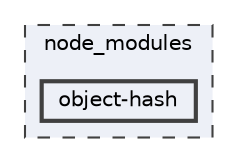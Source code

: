 digraph "node_modules/object-hash"
{
 // LATEX_PDF_SIZE
  bgcolor="transparent";
  edge [fontname=Helvetica,fontsize=10,labelfontname=Helvetica,labelfontsize=10];
  node [fontname=Helvetica,fontsize=10,shape=box,height=0.2,width=0.4];
  compound=true
  subgraph clusterdir_acd06b18086a0dd2ae699b1e0b775be8 {
    graph [ bgcolor="#edf0f7", pencolor="grey25", label="node_modules", fontname=Helvetica,fontsize=10 style="filled,dashed", URL="dir_acd06b18086a0dd2ae699b1e0b775be8.html",tooltip=""]
  dir_43ea9b05eb406922d4e9e29dfe45acef [label="object-hash", fillcolor="#edf0f7", color="grey25", style="filled,bold", URL="dir_43ea9b05eb406922d4e9e29dfe45acef.html",tooltip=""];
  }
}
